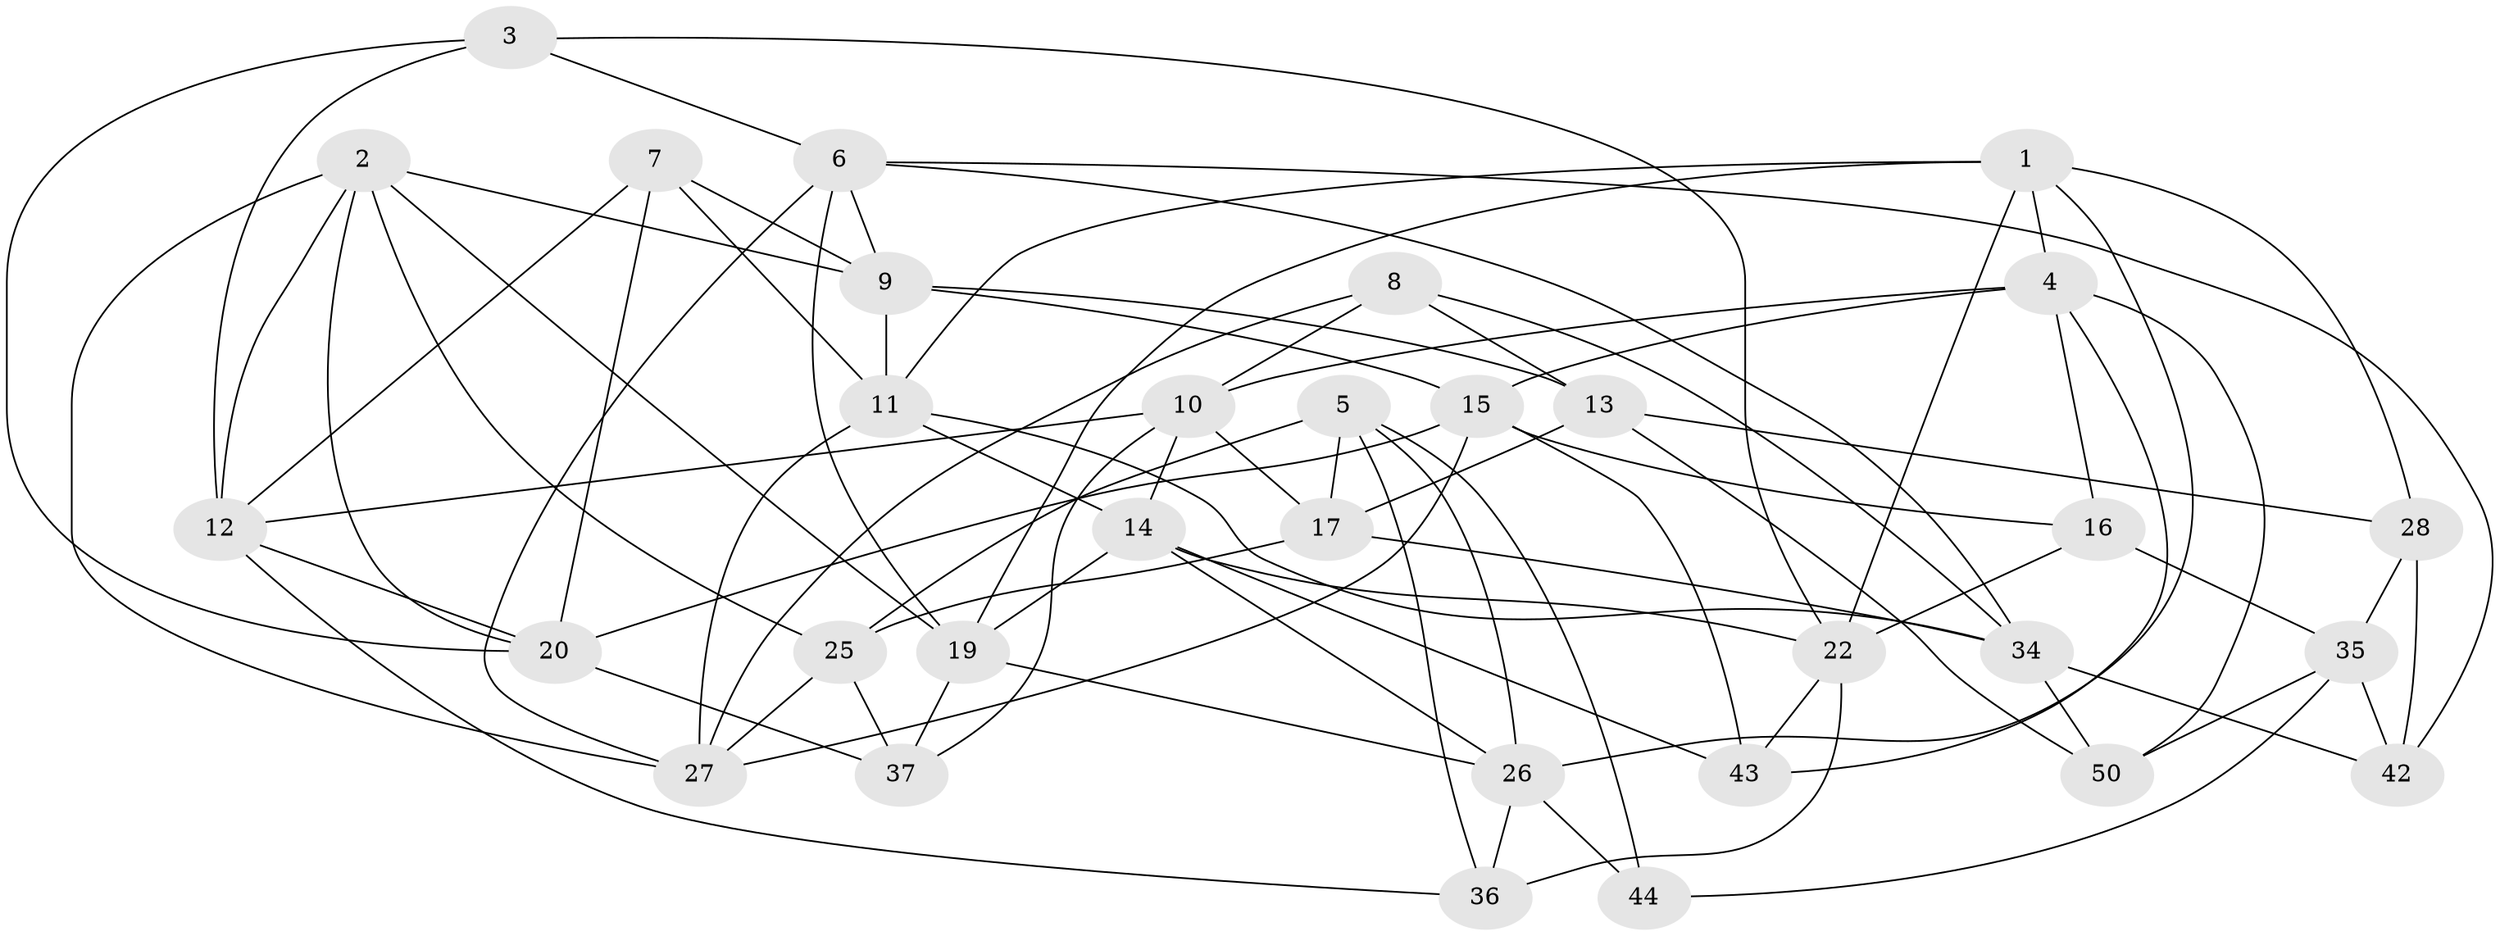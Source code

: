 // Generated by graph-tools (version 1.1) at 2025/52/02/27/25 19:52:29]
// undirected, 32 vertices, 82 edges
graph export_dot {
graph [start="1"]
  node [color=gray90,style=filled];
  1 [super="+32"];
  2 [super="+33"];
  3;
  4 [super="+53"];
  5 [super="+18"];
  6 [super="+21"];
  7;
  8;
  9 [super="+41"];
  10 [super="+52"];
  11 [super="+23"];
  12 [super="+31"];
  13 [super="+39"];
  14 [super="+49"];
  15 [super="+45"];
  16;
  17 [super="+40"];
  19 [super="+24"];
  20 [super="+38"];
  22 [super="+30"];
  25 [super="+47"];
  26 [super="+46"];
  27 [super="+29"];
  28;
  34 [super="+51"];
  35 [super="+48"];
  36;
  37;
  42;
  43;
  44;
  50;
  1 -- 28;
  1 -- 22;
  1 -- 19;
  1 -- 26;
  1 -- 4;
  1 -- 11;
  2 -- 12;
  2 -- 27;
  2 -- 25;
  2 -- 19;
  2 -- 9;
  2 -- 20;
  3 -- 22;
  3 -- 6;
  3 -- 12;
  3 -- 20;
  4 -- 43;
  4 -- 15;
  4 -- 10;
  4 -- 16;
  4 -- 50;
  5 -- 44;
  5 -- 36;
  5 -- 17;
  5 -- 26;
  5 -- 25 [weight=2];
  6 -- 42;
  6 -- 34;
  6 -- 19;
  6 -- 9;
  6 -- 27;
  7 -- 9;
  7 -- 11;
  7 -- 20;
  7 -- 12;
  8 -- 27;
  8 -- 10;
  8 -- 34;
  8 -- 13;
  9 -- 15;
  9 -- 11;
  9 -- 13;
  10 -- 12;
  10 -- 14;
  10 -- 37;
  10 -- 17;
  11 -- 34;
  11 -- 14;
  11 -- 27;
  12 -- 36;
  12 -- 20;
  13 -- 17 [weight=2];
  13 -- 28;
  13 -- 50;
  14 -- 19;
  14 -- 43;
  14 -- 26;
  14 -- 22;
  15 -- 43;
  15 -- 16;
  15 -- 27;
  15 -- 20;
  16 -- 35;
  16 -- 22;
  17 -- 25;
  17 -- 34;
  19 -- 37;
  19 -- 26;
  20 -- 37;
  22 -- 43;
  22 -- 36;
  25 -- 37;
  25 -- 27;
  26 -- 44;
  26 -- 36;
  28 -- 42;
  28 -- 35;
  34 -- 42;
  34 -- 50;
  35 -- 44 [weight=2];
  35 -- 50;
  35 -- 42;
}
